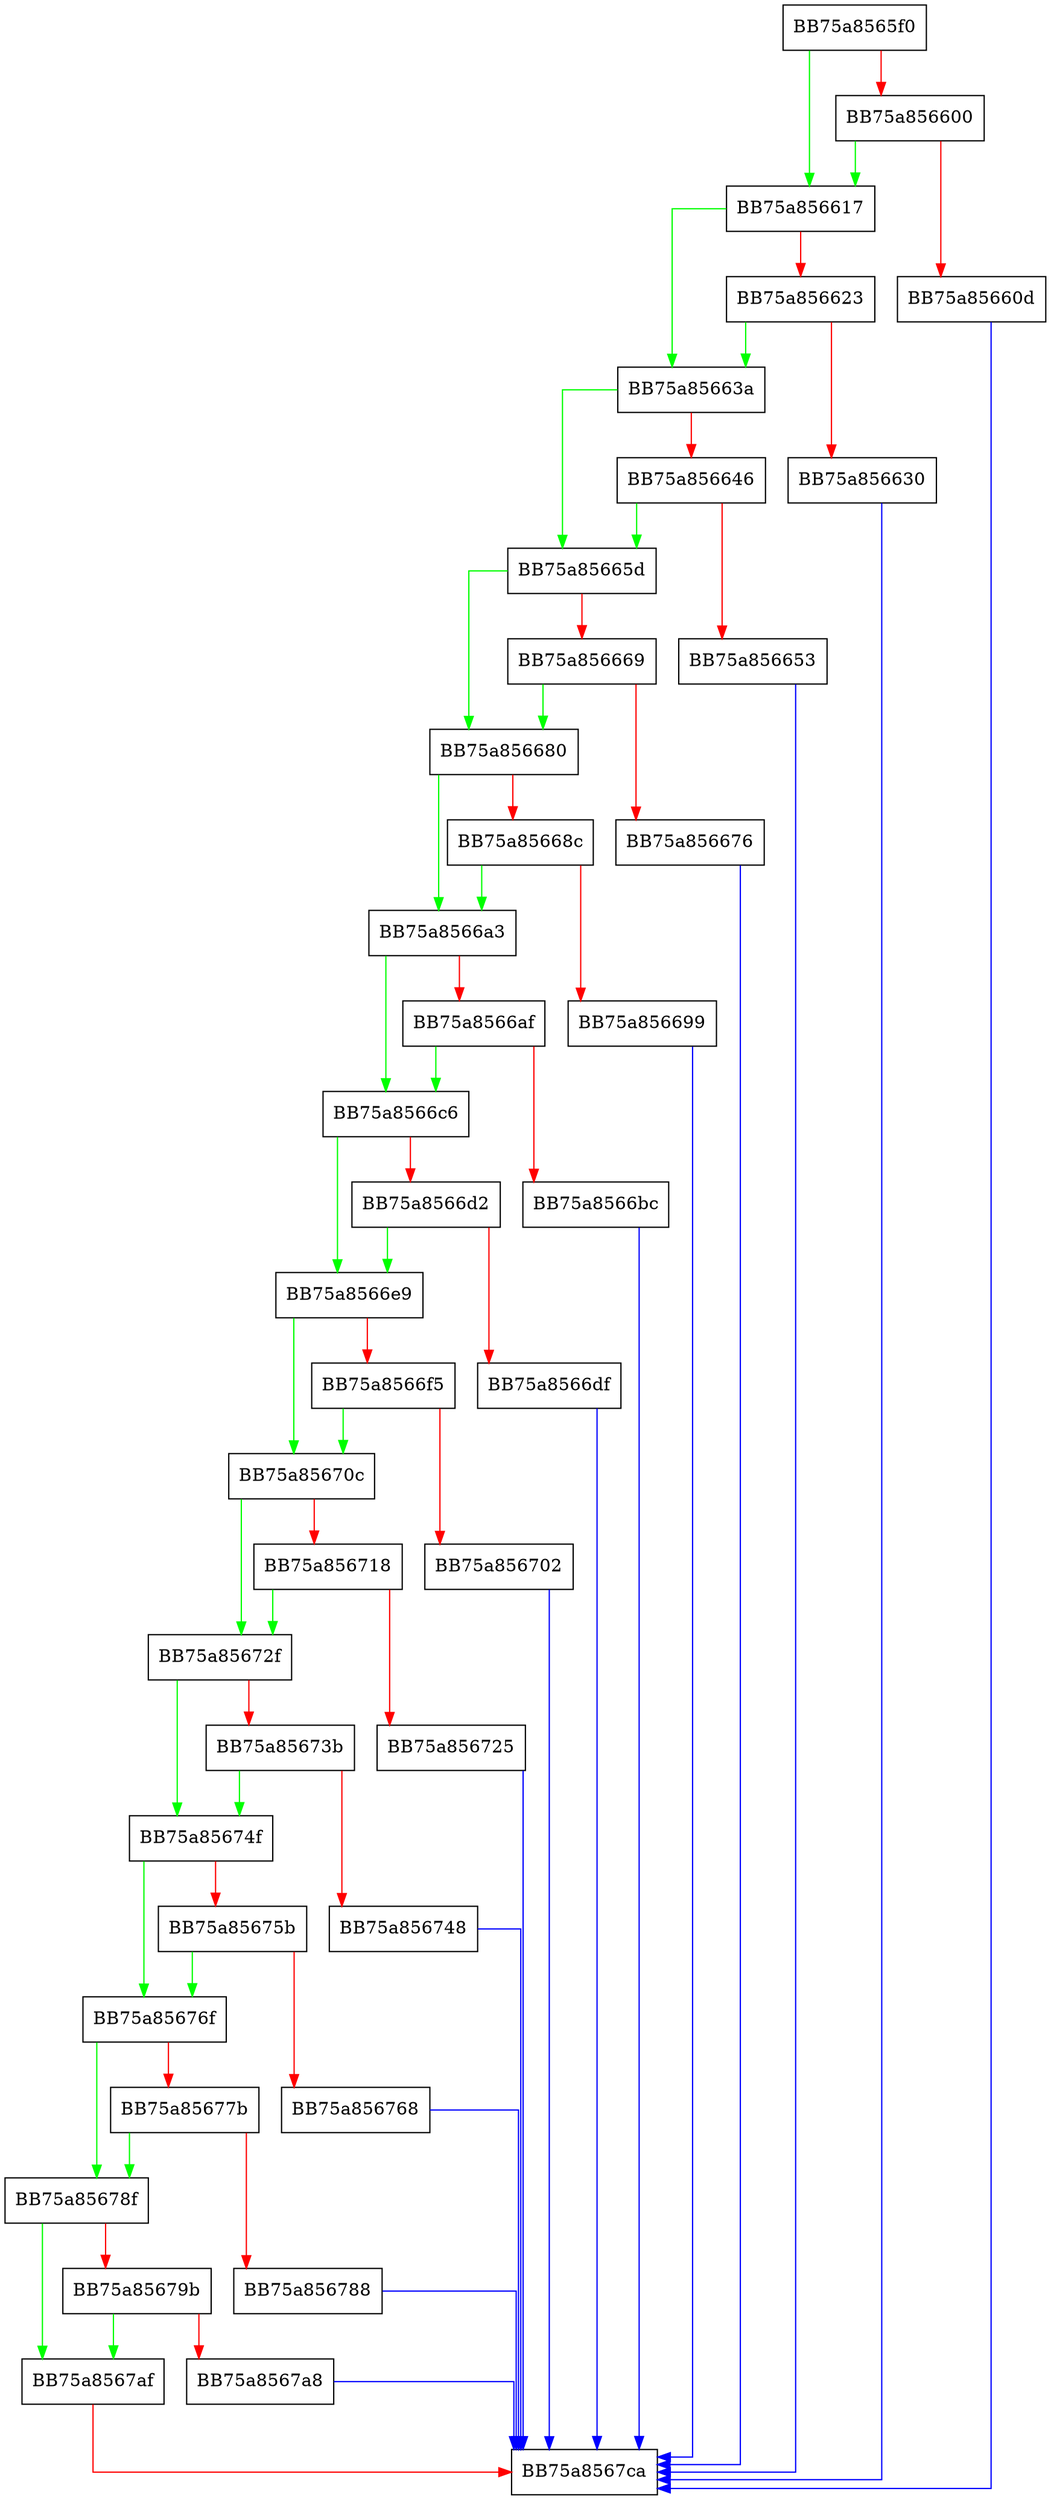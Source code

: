 digraph GetInternalEventType {
  node [shape="box"];
  graph [splines=ortho];
  BB75a8565f0 -> BB75a856617 [color="green"];
  BB75a8565f0 -> BB75a856600 [color="red"];
  BB75a856600 -> BB75a856617 [color="green"];
  BB75a856600 -> BB75a85660d [color="red"];
  BB75a85660d -> BB75a8567ca [color="blue"];
  BB75a856617 -> BB75a85663a [color="green"];
  BB75a856617 -> BB75a856623 [color="red"];
  BB75a856623 -> BB75a85663a [color="green"];
  BB75a856623 -> BB75a856630 [color="red"];
  BB75a856630 -> BB75a8567ca [color="blue"];
  BB75a85663a -> BB75a85665d [color="green"];
  BB75a85663a -> BB75a856646 [color="red"];
  BB75a856646 -> BB75a85665d [color="green"];
  BB75a856646 -> BB75a856653 [color="red"];
  BB75a856653 -> BB75a8567ca [color="blue"];
  BB75a85665d -> BB75a856680 [color="green"];
  BB75a85665d -> BB75a856669 [color="red"];
  BB75a856669 -> BB75a856680 [color="green"];
  BB75a856669 -> BB75a856676 [color="red"];
  BB75a856676 -> BB75a8567ca [color="blue"];
  BB75a856680 -> BB75a8566a3 [color="green"];
  BB75a856680 -> BB75a85668c [color="red"];
  BB75a85668c -> BB75a8566a3 [color="green"];
  BB75a85668c -> BB75a856699 [color="red"];
  BB75a856699 -> BB75a8567ca [color="blue"];
  BB75a8566a3 -> BB75a8566c6 [color="green"];
  BB75a8566a3 -> BB75a8566af [color="red"];
  BB75a8566af -> BB75a8566c6 [color="green"];
  BB75a8566af -> BB75a8566bc [color="red"];
  BB75a8566bc -> BB75a8567ca [color="blue"];
  BB75a8566c6 -> BB75a8566e9 [color="green"];
  BB75a8566c6 -> BB75a8566d2 [color="red"];
  BB75a8566d2 -> BB75a8566e9 [color="green"];
  BB75a8566d2 -> BB75a8566df [color="red"];
  BB75a8566df -> BB75a8567ca [color="blue"];
  BB75a8566e9 -> BB75a85670c [color="green"];
  BB75a8566e9 -> BB75a8566f5 [color="red"];
  BB75a8566f5 -> BB75a85670c [color="green"];
  BB75a8566f5 -> BB75a856702 [color="red"];
  BB75a856702 -> BB75a8567ca [color="blue"];
  BB75a85670c -> BB75a85672f [color="green"];
  BB75a85670c -> BB75a856718 [color="red"];
  BB75a856718 -> BB75a85672f [color="green"];
  BB75a856718 -> BB75a856725 [color="red"];
  BB75a856725 -> BB75a8567ca [color="blue"];
  BB75a85672f -> BB75a85674f [color="green"];
  BB75a85672f -> BB75a85673b [color="red"];
  BB75a85673b -> BB75a85674f [color="green"];
  BB75a85673b -> BB75a856748 [color="red"];
  BB75a856748 -> BB75a8567ca [color="blue"];
  BB75a85674f -> BB75a85676f [color="green"];
  BB75a85674f -> BB75a85675b [color="red"];
  BB75a85675b -> BB75a85676f [color="green"];
  BB75a85675b -> BB75a856768 [color="red"];
  BB75a856768 -> BB75a8567ca [color="blue"];
  BB75a85676f -> BB75a85678f [color="green"];
  BB75a85676f -> BB75a85677b [color="red"];
  BB75a85677b -> BB75a85678f [color="green"];
  BB75a85677b -> BB75a856788 [color="red"];
  BB75a856788 -> BB75a8567ca [color="blue"];
  BB75a85678f -> BB75a8567af [color="green"];
  BB75a85678f -> BB75a85679b [color="red"];
  BB75a85679b -> BB75a8567af [color="green"];
  BB75a85679b -> BB75a8567a8 [color="red"];
  BB75a8567a8 -> BB75a8567ca [color="blue"];
  BB75a8567af -> BB75a8567ca [color="red"];
}